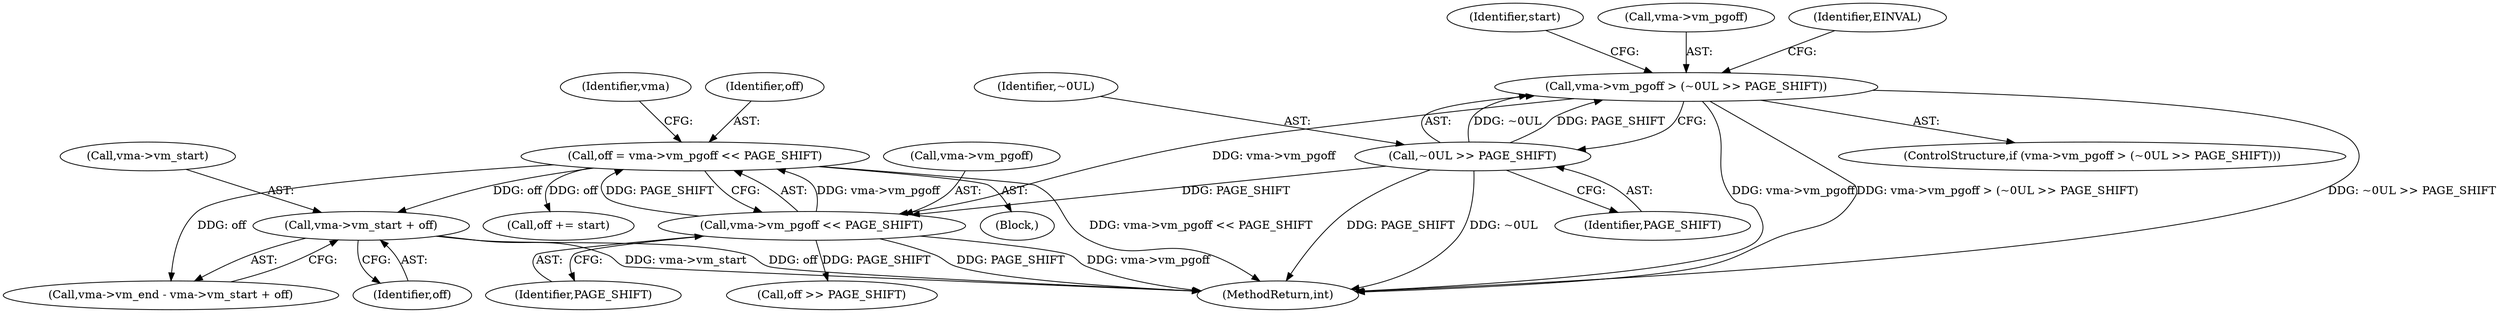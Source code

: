 digraph "1_linux_7314e613d5ff9f0934f7a0f74ed7973b903315d1_0@del" {
"1000158" [label="(Call,vma->vm_start + off)"];
"1000145" [label="(Call,off = vma->vm_pgoff << PAGE_SHIFT)"];
"1000147" [label="(Call,vma->vm_pgoff << PAGE_SHIFT)"];
"1000117" [label="(Call,vma->vm_pgoff > (~0UL >> PAGE_SHIFT))"];
"1000121" [label="(Call,~0UL >> PAGE_SHIFT)"];
"1000145" [label="(Call,off = vma->vm_pgoff << PAGE_SHIFT)"];
"1000219" [label="(MethodReturn,int)"];
"1000121" [label="(Call,~0UL >> PAGE_SHIFT)"];
"1000168" [label="(Call,off += start)"];
"1000162" [label="(Identifier,off)"];
"1000129" [label="(Identifier,start)"];
"1000123" [label="(Identifier,PAGE_SHIFT)"];
"1000175" [label="(Call,off >> PAGE_SHIFT)"];
"1000122" [label="(Identifier,~0UL)"];
"1000151" [label="(Identifier,PAGE_SHIFT)"];
"1000147" [label="(Call,vma->vm_pgoff << PAGE_SHIFT)"];
"1000156" [label="(Identifier,vma)"];
"1000116" [label="(ControlStructure,if (vma->vm_pgoff > (~0UL >> PAGE_SHIFT)))"];
"1000154" [label="(Call,vma->vm_end - vma->vm_start + off)"];
"1000118" [label="(Call,vma->vm_pgoff)"];
"1000127" [label="(Identifier,EINVAL)"];
"1000104" [label="(Block,)"];
"1000148" [label="(Call,vma->vm_pgoff)"];
"1000159" [label="(Call,vma->vm_start)"];
"1000146" [label="(Identifier,off)"];
"1000158" [label="(Call,vma->vm_start + off)"];
"1000117" [label="(Call,vma->vm_pgoff > (~0UL >> PAGE_SHIFT))"];
"1000158" -> "1000154"  [label="AST: "];
"1000158" -> "1000162"  [label="CFG: "];
"1000159" -> "1000158"  [label="AST: "];
"1000162" -> "1000158"  [label="AST: "];
"1000154" -> "1000158"  [label="CFG: "];
"1000158" -> "1000219"  [label="DDG: vma->vm_start"];
"1000158" -> "1000219"  [label="DDG: off"];
"1000145" -> "1000158"  [label="DDG: off"];
"1000145" -> "1000104"  [label="AST: "];
"1000145" -> "1000147"  [label="CFG: "];
"1000146" -> "1000145"  [label="AST: "];
"1000147" -> "1000145"  [label="AST: "];
"1000156" -> "1000145"  [label="CFG: "];
"1000145" -> "1000219"  [label="DDG: vma->vm_pgoff << PAGE_SHIFT"];
"1000147" -> "1000145"  [label="DDG: vma->vm_pgoff"];
"1000147" -> "1000145"  [label="DDG: PAGE_SHIFT"];
"1000145" -> "1000154"  [label="DDG: off"];
"1000145" -> "1000168"  [label="DDG: off"];
"1000147" -> "1000151"  [label="CFG: "];
"1000148" -> "1000147"  [label="AST: "];
"1000151" -> "1000147"  [label="AST: "];
"1000147" -> "1000219"  [label="DDG: vma->vm_pgoff"];
"1000147" -> "1000219"  [label="DDG: PAGE_SHIFT"];
"1000117" -> "1000147"  [label="DDG: vma->vm_pgoff"];
"1000121" -> "1000147"  [label="DDG: PAGE_SHIFT"];
"1000147" -> "1000175"  [label="DDG: PAGE_SHIFT"];
"1000117" -> "1000116"  [label="AST: "];
"1000117" -> "1000121"  [label="CFG: "];
"1000118" -> "1000117"  [label="AST: "];
"1000121" -> "1000117"  [label="AST: "];
"1000127" -> "1000117"  [label="CFG: "];
"1000129" -> "1000117"  [label="CFG: "];
"1000117" -> "1000219"  [label="DDG: vma->vm_pgoff"];
"1000117" -> "1000219"  [label="DDG: vma->vm_pgoff > (~0UL >> PAGE_SHIFT)"];
"1000117" -> "1000219"  [label="DDG: ~0UL >> PAGE_SHIFT"];
"1000121" -> "1000117"  [label="DDG: ~0UL"];
"1000121" -> "1000117"  [label="DDG: PAGE_SHIFT"];
"1000121" -> "1000123"  [label="CFG: "];
"1000122" -> "1000121"  [label="AST: "];
"1000123" -> "1000121"  [label="AST: "];
"1000121" -> "1000219"  [label="DDG: PAGE_SHIFT"];
"1000121" -> "1000219"  [label="DDG: ~0UL"];
}
